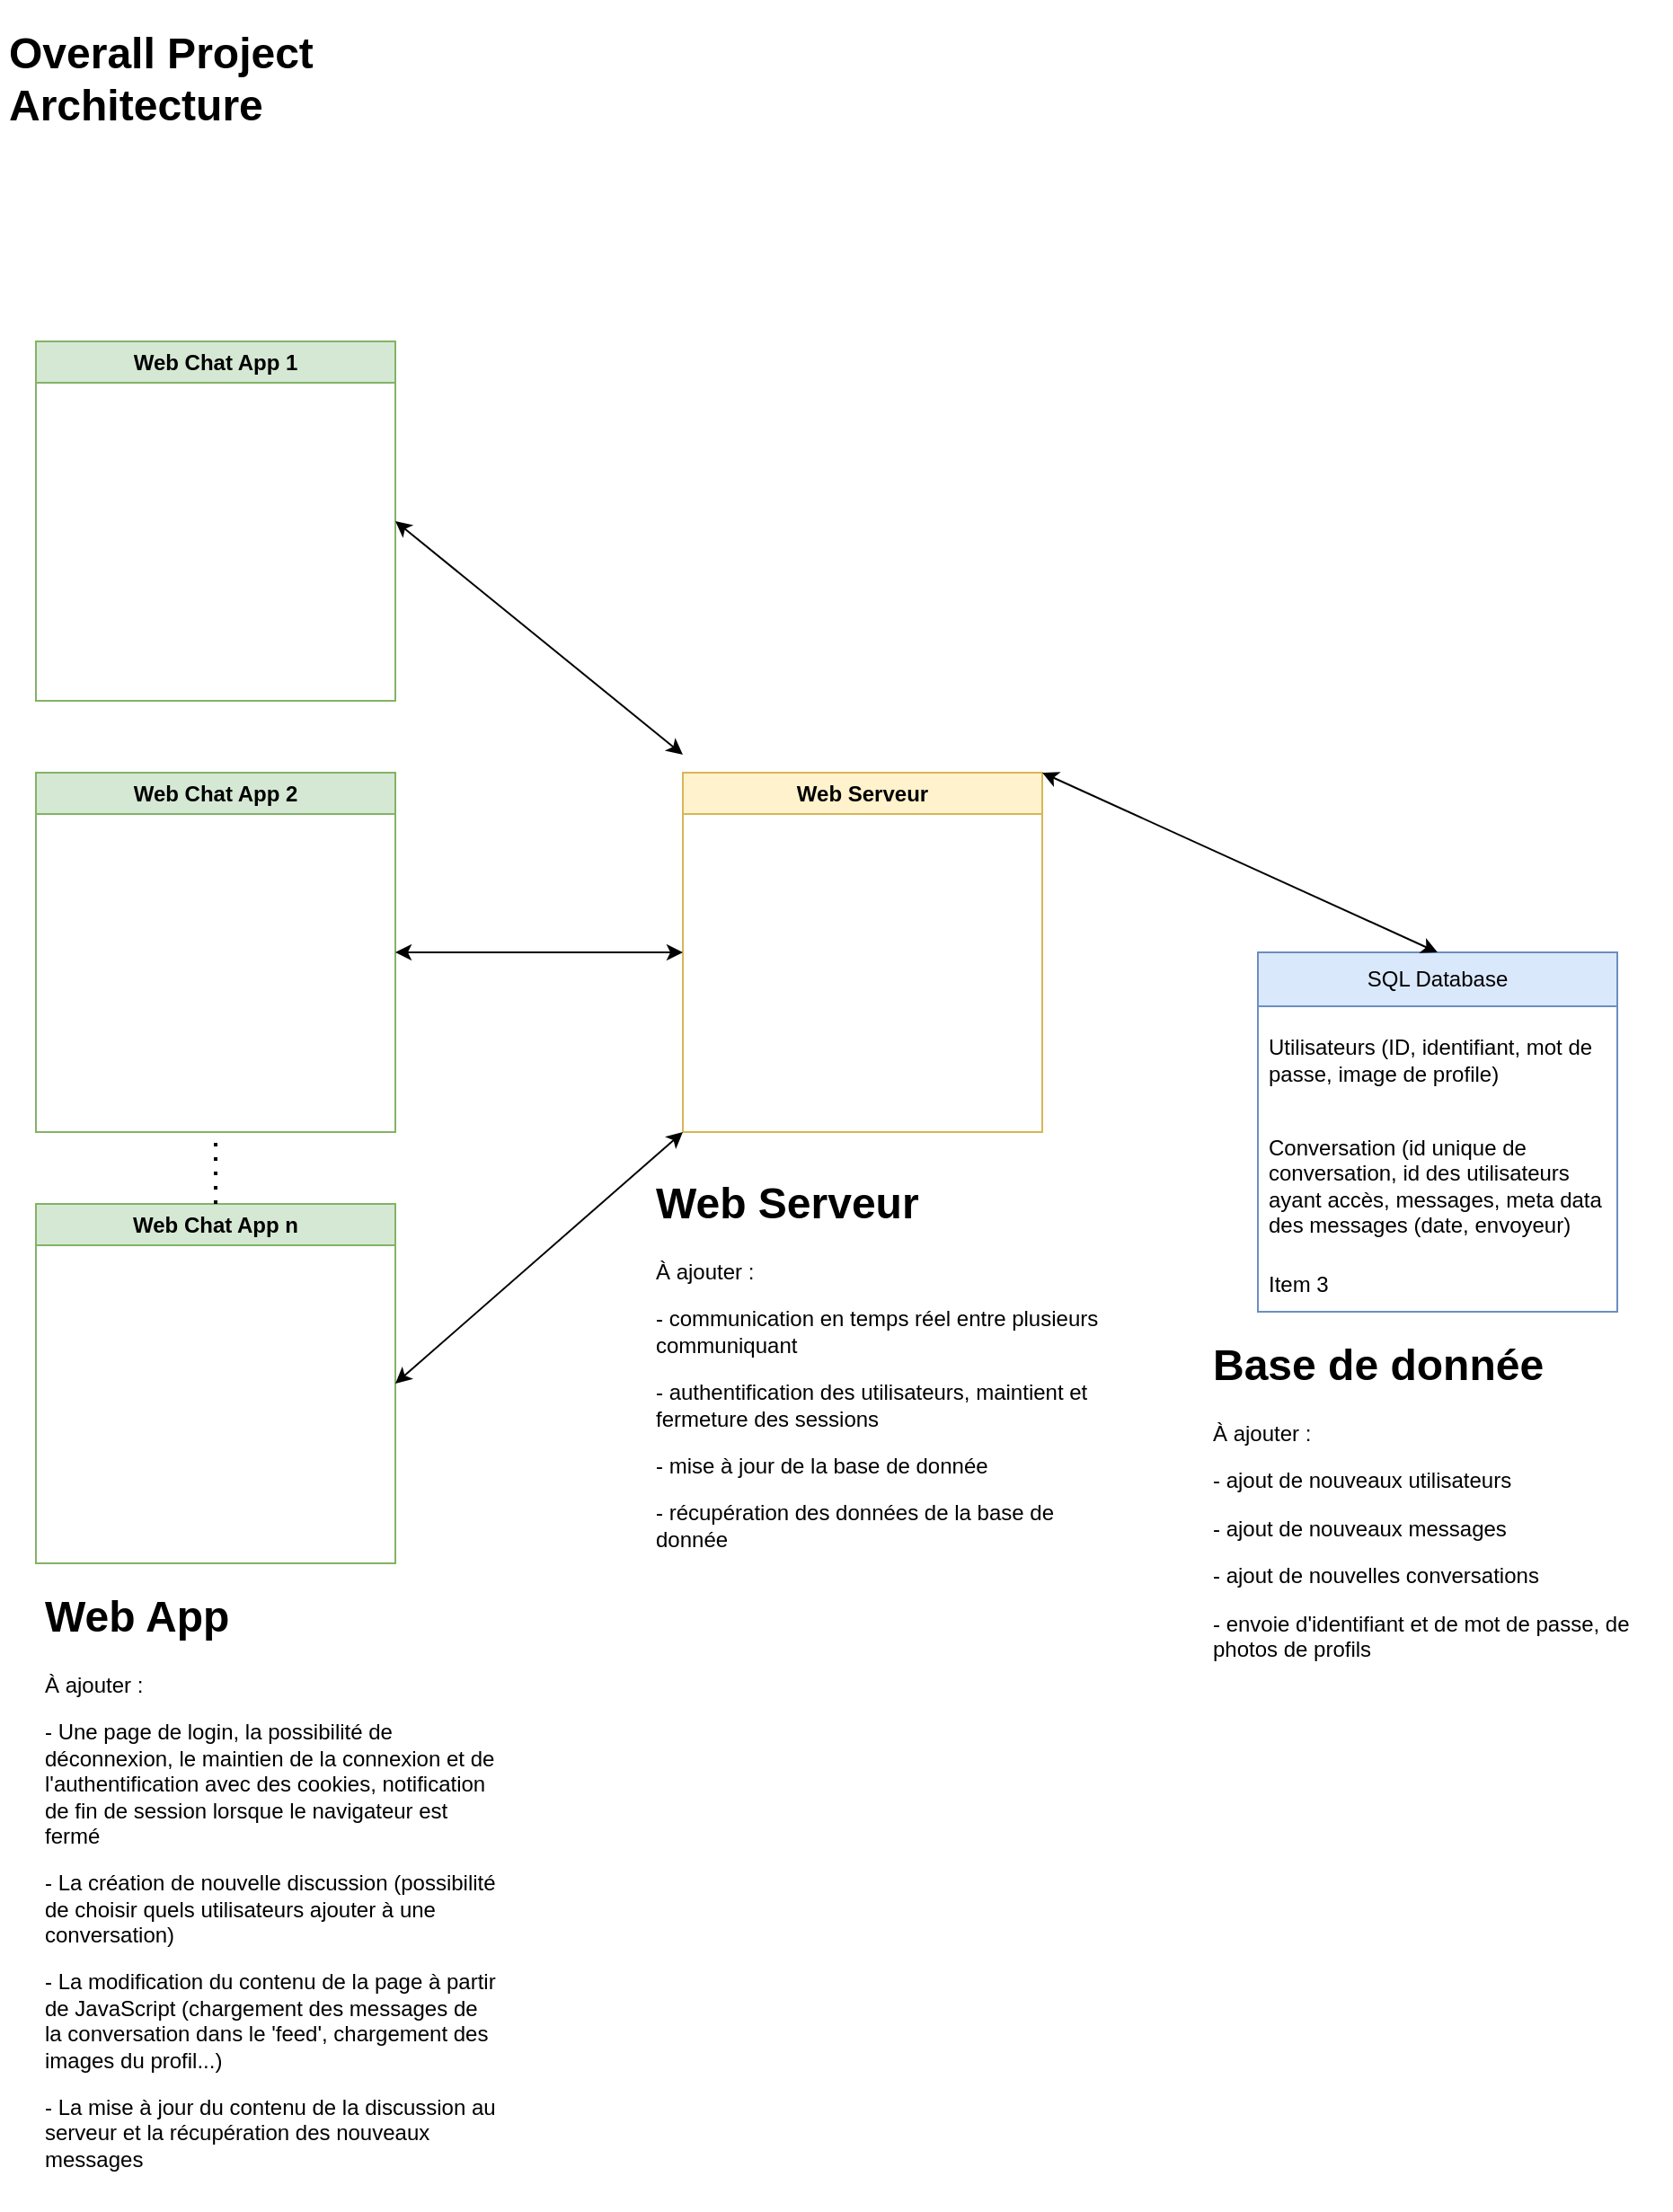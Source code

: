 <mxfile>
    <diagram id="zIuZ13QG05fj6iQ1Wx_n" name="Page-1">
        <mxGraphModel dx="1018" dy="787" grid="1" gridSize="10" guides="1" tooltips="1" connect="1" arrows="1" fold="1" page="1" pageScale="1" pageWidth="850" pageHeight="1100" math="0" shadow="0">
            <root>
                <mxCell id="0"/>
                <mxCell id="1" parent="0"/>
                <mxCell id="2" value="&lt;h1&gt;Overall Project Architecture&lt;br&gt;&lt;/h1&gt;" style="text;html=1;strokeColor=none;fillColor=none;spacing=5;spacingTop=-20;whiteSpace=wrap;overflow=hidden;rounded=0;" vertex="1" parent="1">
                    <mxGeometry x="20" y="20" width="190" height="80" as="geometry"/>
                </mxCell>
                <mxCell id="3" value="Web Chat App 1" style="swimlane;whiteSpace=wrap;html=1;fillColor=#d5e8d4;strokeColor=#82b366;" vertex="1" parent="1">
                    <mxGeometry x="40" y="200" width="200" height="200" as="geometry"/>
                </mxCell>
                <mxCell id="4" value="Web Chat App 2" style="swimlane;whiteSpace=wrap;html=1;fillColor=#d5e8d4;strokeColor=#82b366;" vertex="1" parent="1">
                    <mxGeometry x="40" y="440" width="200" height="200" as="geometry"/>
                </mxCell>
                <mxCell id="5" value="Web Chat App n" style="swimlane;whiteSpace=wrap;html=1;fillColor=#d5e8d4;strokeColor=#82b366;" vertex="1" parent="1">
                    <mxGeometry x="40" y="680" width="200" height="200" as="geometry"/>
                </mxCell>
                <mxCell id="10" value="Web Serveur" style="swimlane;horizontal=0;whiteSpace=wrap;html=1;rotation=90;fillColor=#fff2cc;strokeColor=#d6b656;" vertex="1" parent="1">
                    <mxGeometry x="400" y="440" width="200" height="200" as="geometry"/>
                </mxCell>
                <mxCell id="11" value="SQL Database" style="swimlane;fontStyle=0;childLayout=stackLayout;horizontal=1;startSize=30;horizontalStack=0;resizeParent=1;resizeParentMax=0;resizeLast=0;collapsible=1;marginBottom=0;whiteSpace=wrap;html=1;fillColor=#dae8fc;strokeColor=#6c8ebf;" vertex="1" parent="1">
                    <mxGeometry x="720" y="540" width="200" height="200" as="geometry"/>
                </mxCell>
                <mxCell id="12" value="Utilisateurs (ID, identifiant, mot de passe, image de profile)" style="text;strokeColor=none;fillColor=none;align=left;verticalAlign=middle;spacingLeft=4;spacingRight=4;overflow=hidden;points=[[0,0.5],[1,0.5]];portConstraint=eastwest;rotatable=0;whiteSpace=wrap;html=1;" vertex="1" parent="11">
                    <mxGeometry y="30" width="200" height="60" as="geometry"/>
                </mxCell>
                <mxCell id="13" value="Conversation (id unique de conversation, id des utilisateurs ayant accès, messages, meta data des messages (date, envoyeur)" style="text;strokeColor=none;fillColor=none;align=left;verticalAlign=middle;spacingLeft=4;spacingRight=4;overflow=hidden;points=[[0,0.5],[1,0.5]];portConstraint=eastwest;rotatable=0;whiteSpace=wrap;html=1;" vertex="1" parent="11">
                    <mxGeometry y="90" width="200" height="80" as="geometry"/>
                </mxCell>
                <mxCell id="14" value="Item 3" style="text;strokeColor=none;fillColor=none;align=left;verticalAlign=middle;spacingLeft=4;spacingRight=4;overflow=hidden;points=[[0,0.5],[1,0.5]];portConstraint=eastwest;rotatable=0;whiteSpace=wrap;html=1;" vertex="1" parent="11">
                    <mxGeometry y="170" width="200" height="30" as="geometry"/>
                </mxCell>
                <mxCell id="15" value="" style="endArrow=classic;startArrow=classic;html=1;entryX=1;entryY=0.5;entryDx=0;entryDy=0;" edge="1" parent="1" target="3">
                    <mxGeometry width="50" height="50" relative="1" as="geometry">
                        <mxPoint x="400" y="430" as="sourcePoint"/>
                        <mxPoint x="450" y="380" as="targetPoint"/>
                    </mxGeometry>
                </mxCell>
                <mxCell id="17" value="" style="endArrow=classic;startArrow=classic;html=1;entryX=1;entryY=0.5;entryDx=0;entryDy=0;exitX=0.5;exitY=1;exitDx=0;exitDy=0;" edge="1" parent="1" source="10" target="4">
                    <mxGeometry width="50" height="50" relative="1" as="geometry">
                        <mxPoint x="400" y="430" as="sourcePoint"/>
                        <mxPoint x="450" y="380" as="targetPoint"/>
                    </mxGeometry>
                </mxCell>
                <mxCell id="18" value="" style="endArrow=classic;startArrow=classic;html=1;entryX=1;entryY=0.5;entryDx=0;entryDy=0;exitX=1;exitY=1;exitDx=0;exitDy=0;" edge="1" parent="1" source="10" target="5">
                    <mxGeometry width="50" height="50" relative="1" as="geometry">
                        <mxPoint x="400" y="430" as="sourcePoint"/>
                        <mxPoint x="450" y="380" as="targetPoint"/>
                    </mxGeometry>
                </mxCell>
                <mxCell id="20" value="&lt;h1&gt;Web App&lt;/h1&gt;&lt;p&gt;À ajouter :&lt;/p&gt;&lt;p&gt;- Une page de login, la possibilité de déconnexion, le maintien de la connexion et de l'authentification avec des cookies, notification de fin de session lorsque le navigateur est fermé&lt;/p&gt;&lt;p&gt;- La création de nouvelle discussion (possibilité de choisir quels utilisateurs ajouter à une conversation)&lt;/p&gt;&lt;p&gt;- La modification du contenu de la page à partir de JavaScript (chargement des messages de la conversation dans le 'feed', chargement des images du profil...)&lt;/p&gt;&lt;p&gt;- La mise à jour du contenu de la discussion au serveur et la récupération des nouveaux messages&amp;nbsp;&lt;/p&gt;" style="text;html=1;strokeColor=none;fillColor=none;spacing=5;spacingTop=-20;whiteSpace=wrap;overflow=hidden;rounded=0;" vertex="1" parent="1">
                    <mxGeometry x="40" y="890" width="260" height="350" as="geometry"/>
                </mxCell>
                <mxCell id="24" value="" style="endArrow=classic;startArrow=classic;html=1;exitX=0.5;exitY=0;exitDx=0;exitDy=0;entryX=0;entryY=0;entryDx=0;entryDy=0;" edge="1" parent="1" source="11" target="10">
                    <mxGeometry width="50" height="50" relative="1" as="geometry">
                        <mxPoint x="400" y="700" as="sourcePoint"/>
                        <mxPoint x="450" y="650" as="targetPoint"/>
                    </mxGeometry>
                </mxCell>
                <mxCell id="25" value="&lt;h1&gt;Web Serveur&lt;/h1&gt;&lt;p&gt;À ajouter :&lt;/p&gt;&lt;p&gt;- communication en temps réel entre plusieurs communiquant&lt;/p&gt;&lt;p&gt;- authentification des utilisateurs, maintient et fermeture des sessions&lt;/p&gt;&lt;p&gt;- mise à jour de la base de donnée&lt;/p&gt;&lt;p&gt;- récupération des données de la base de donnée&lt;/p&gt;" style="text;html=1;strokeColor=none;fillColor=none;spacing=5;spacingTop=-20;whiteSpace=wrap;overflow=hidden;rounded=0;" vertex="1" parent="1">
                    <mxGeometry x="380" y="660" width="260" height="240" as="geometry"/>
                </mxCell>
                <mxCell id="26" value="&lt;h1&gt;Base de donnée&lt;/h1&gt;&lt;p&gt;À ajouter :&lt;/p&gt;&lt;p&gt;- ajout de nouveaux utilisateurs&amp;nbsp;&lt;/p&gt;&lt;p&gt;- ajout de nouveaux messages&lt;/p&gt;&lt;p&gt;- ajout de nouvelles conversations&lt;/p&gt;&lt;p&gt;- envoie d'identifiant et de mot de passe, de photos de profils&lt;/p&gt;" style="text;html=1;strokeColor=none;fillColor=none;spacing=5;spacingTop=-20;whiteSpace=wrap;overflow=hidden;rounded=0;" vertex="1" parent="1">
                    <mxGeometry x="690" y="750" width="260" height="240" as="geometry"/>
                </mxCell>
                <mxCell id="27" value="" style="endArrow=none;dashed=1;html=1;dashPattern=1 3;strokeWidth=2;entryX=0.5;entryY=1;entryDx=0;entryDy=0;exitX=0.5;exitY=0;exitDx=0;exitDy=0;" edge="1" parent="1" source="5" target="4">
                    <mxGeometry width="50" height="50" relative="1" as="geometry">
                        <mxPoint x="120" y="590" as="sourcePoint"/>
                        <mxPoint x="150" y="560" as="targetPoint"/>
                    </mxGeometry>
                </mxCell>
            </root>
        </mxGraphModel>
    </diagram>
</mxfile>